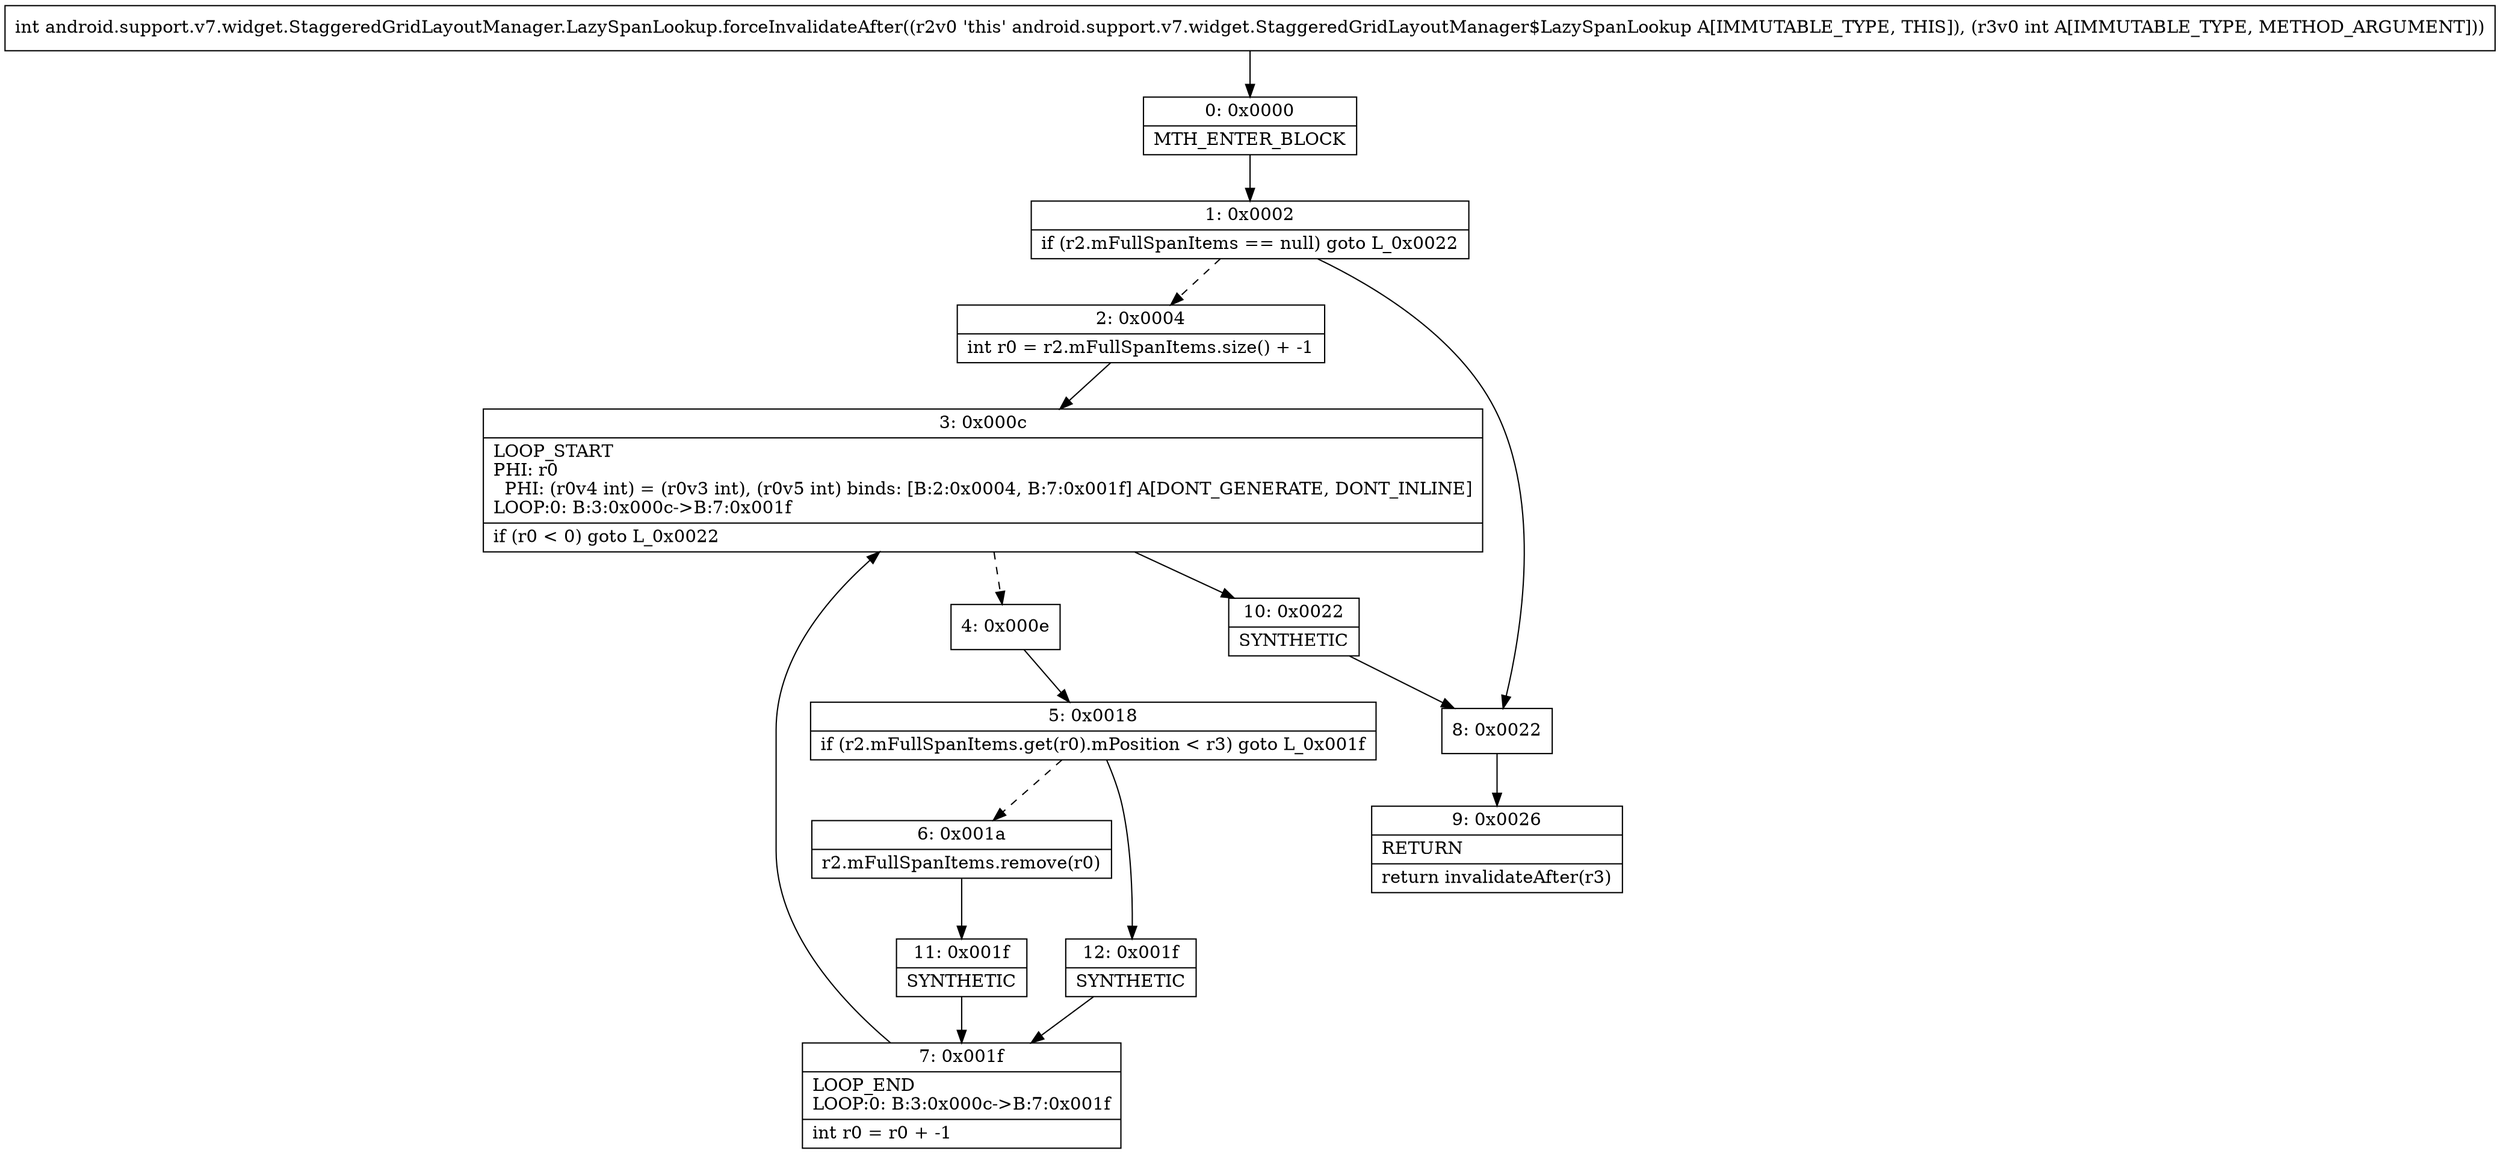 digraph "CFG forandroid.support.v7.widget.StaggeredGridLayoutManager.LazySpanLookup.forceInvalidateAfter(I)I" {
Node_0 [shape=record,label="{0\:\ 0x0000|MTH_ENTER_BLOCK\l}"];
Node_1 [shape=record,label="{1\:\ 0x0002|if (r2.mFullSpanItems == null) goto L_0x0022\l}"];
Node_2 [shape=record,label="{2\:\ 0x0004|int r0 = r2.mFullSpanItems.size() + \-1\l}"];
Node_3 [shape=record,label="{3\:\ 0x000c|LOOP_START\lPHI: r0 \l  PHI: (r0v4 int) = (r0v3 int), (r0v5 int) binds: [B:2:0x0004, B:7:0x001f] A[DONT_GENERATE, DONT_INLINE]\lLOOP:0: B:3:0x000c\-\>B:7:0x001f\l|if (r0 \< 0) goto L_0x0022\l}"];
Node_4 [shape=record,label="{4\:\ 0x000e}"];
Node_5 [shape=record,label="{5\:\ 0x0018|if (r2.mFullSpanItems.get(r0).mPosition \< r3) goto L_0x001f\l}"];
Node_6 [shape=record,label="{6\:\ 0x001a|r2.mFullSpanItems.remove(r0)\l}"];
Node_7 [shape=record,label="{7\:\ 0x001f|LOOP_END\lLOOP:0: B:3:0x000c\-\>B:7:0x001f\l|int r0 = r0 + \-1\l}"];
Node_8 [shape=record,label="{8\:\ 0x0022}"];
Node_9 [shape=record,label="{9\:\ 0x0026|RETURN\l|return invalidateAfter(r3)\l}"];
Node_10 [shape=record,label="{10\:\ 0x0022|SYNTHETIC\l}"];
Node_11 [shape=record,label="{11\:\ 0x001f|SYNTHETIC\l}"];
Node_12 [shape=record,label="{12\:\ 0x001f|SYNTHETIC\l}"];
MethodNode[shape=record,label="{int android.support.v7.widget.StaggeredGridLayoutManager.LazySpanLookup.forceInvalidateAfter((r2v0 'this' android.support.v7.widget.StaggeredGridLayoutManager$LazySpanLookup A[IMMUTABLE_TYPE, THIS]), (r3v0 int A[IMMUTABLE_TYPE, METHOD_ARGUMENT])) }"];
MethodNode -> Node_0;
Node_0 -> Node_1;
Node_1 -> Node_2[style=dashed];
Node_1 -> Node_8;
Node_2 -> Node_3;
Node_3 -> Node_4[style=dashed];
Node_3 -> Node_10;
Node_4 -> Node_5;
Node_5 -> Node_6[style=dashed];
Node_5 -> Node_12;
Node_6 -> Node_11;
Node_7 -> Node_3;
Node_8 -> Node_9;
Node_10 -> Node_8;
Node_11 -> Node_7;
Node_12 -> Node_7;
}

